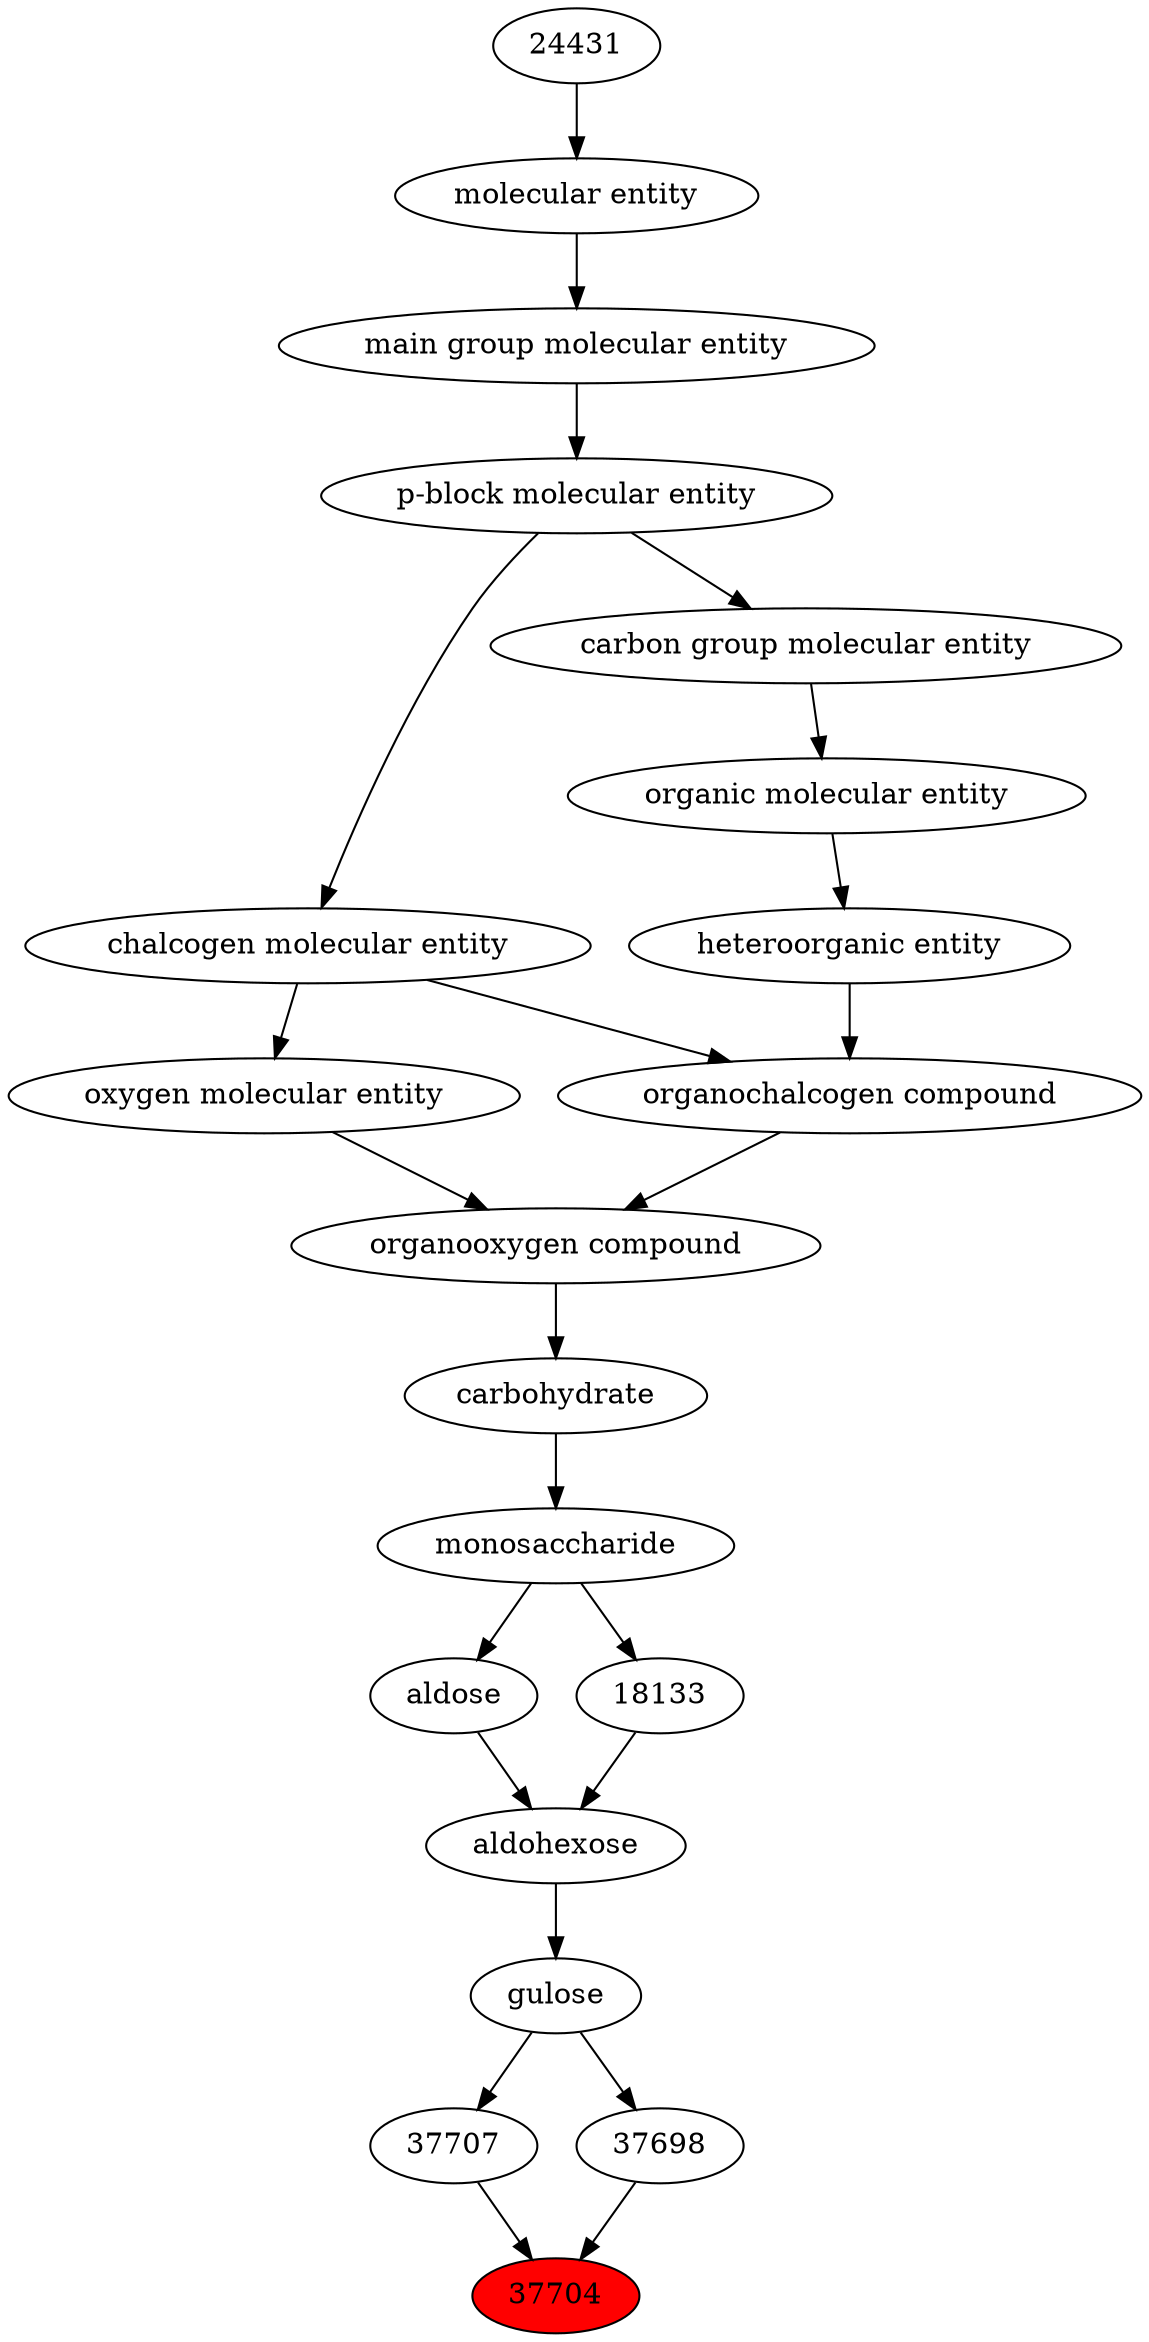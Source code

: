 digraph tree{ 
37704 [label="37704" fillcolor=red style=filled]
37707 -> 37704
37698 -> 37704
37707 [label="37707"]
37691 -> 37707
37698 [label="37698"]
37691 -> 37698
37691 [label="gulose"]
33917 -> 37691
33917 [label="aldohexose"]
15693 -> 33917
18133 -> 33917
15693 [label="aldose"]
35381 -> 15693
18133 [label="18133"]
35381 -> 18133
35381 [label="monosaccharide"]
16646 -> 35381
16646 [label="carbohydrate"]
36963 -> 16646
36963 [label="organooxygen compound"]
36962 -> 36963
25806 -> 36963
36962 [label="organochalcogen compound"]
33285 -> 36962
33304 -> 36962
25806 [label="oxygen molecular entity"]
33304 -> 25806
33285 [label="heteroorganic entity"]
50860 -> 33285
33304 [label="chalcogen molecular entity"]
33675 -> 33304
50860 [label="organic molecular entity"]
33582 -> 50860
33675 [label="p-block molecular entity"]
33579 -> 33675
33582 [label="carbon group molecular entity"]
33675 -> 33582
33579 [label="main group molecular entity"]
23367 -> 33579
23367 [label="molecular entity"]
24431 -> 23367
24431 [label="24431"]
}